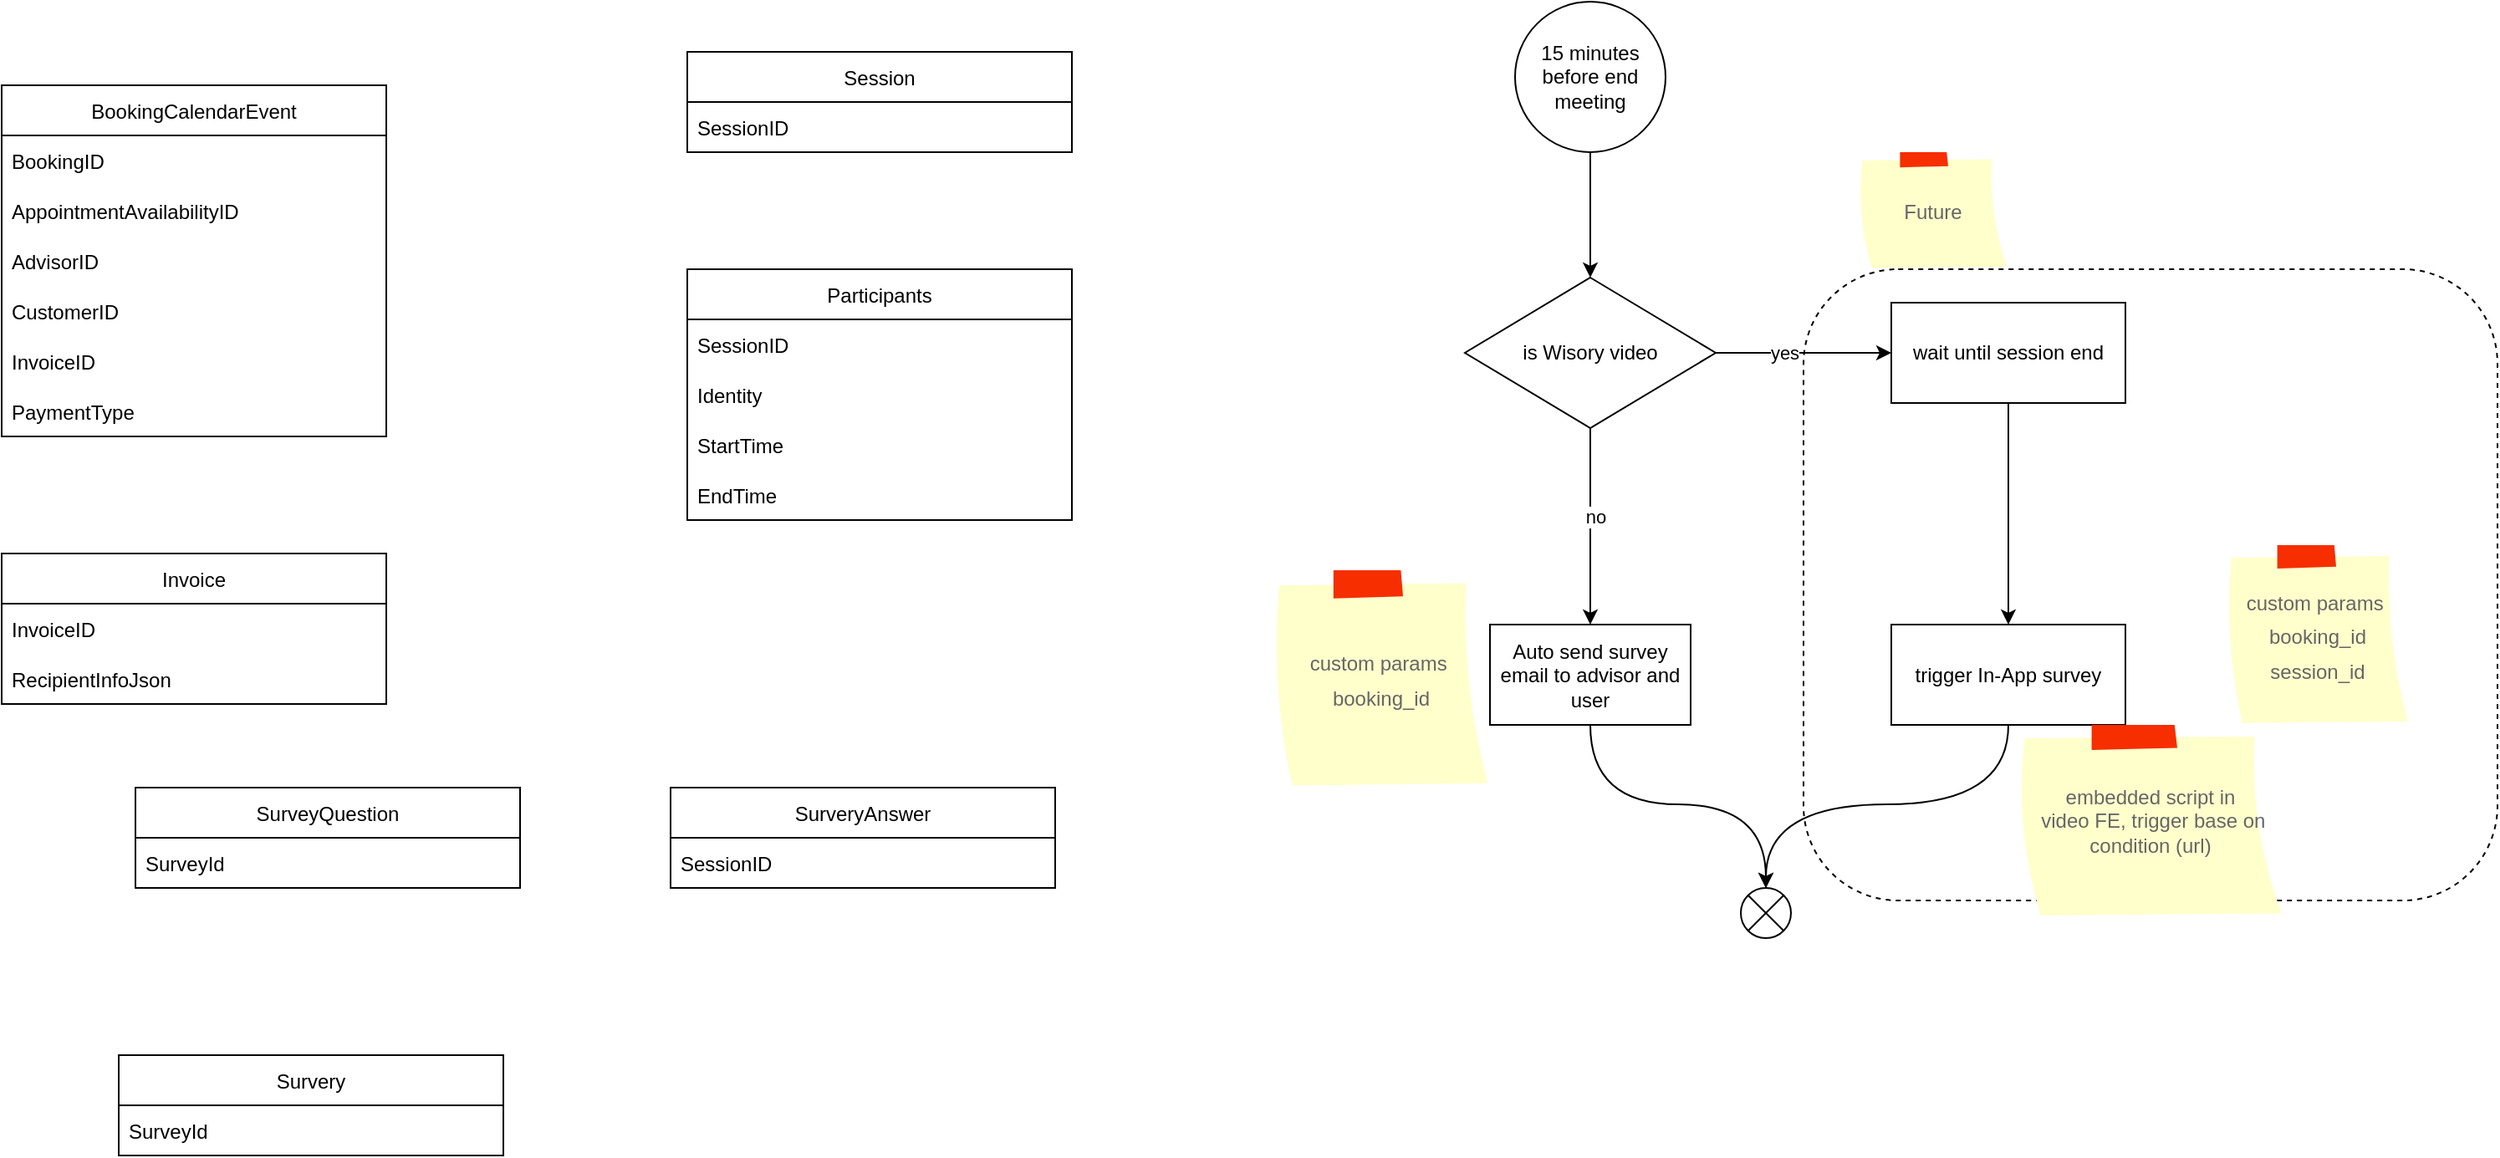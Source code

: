 <mxfile version="17.1.3" type="github">
  <diagram id="lfYgqpBOch2WVpcmcgR3" name="Page-1">
    <mxGraphModel dx="1130" dy="637" grid="1" gridSize="10" guides="1" tooltips="1" connect="1" arrows="1" fold="1" page="1" pageScale="1" pageWidth="850" pageHeight="1100" math="0" shadow="0">
      <root>
        <mxCell id="0" />
        <mxCell id="1" parent="0" />
        <mxCell id="4CbpwEWaP5cOC91pDzxV-26" value="" style="rounded=1;whiteSpace=wrap;html=1;fontSize=12;fontColor=#666666;dashed=1;fillColor=none;" parent="1" vertex="1">
          <mxGeometry x="1147.5" y="190" width="415" height="377.5" as="geometry" />
        </mxCell>
        <mxCell id="_nOZ630G-RLL8ivHzCJn-2" value="BookingCalendarEvent" style="swimlane;fontStyle=0;childLayout=stackLayout;horizontal=1;startSize=30;horizontalStack=0;resizeParent=1;resizeParentMax=0;resizeLast=0;collapsible=1;marginBottom=0;" parent="1" vertex="1">
          <mxGeometry x="70" y="80" width="230" height="210" as="geometry" />
        </mxCell>
        <mxCell id="_nOZ630G-RLL8ivHzCJn-3" value="BookingID" style="text;strokeColor=none;fillColor=none;align=left;verticalAlign=middle;spacingLeft=4;spacingRight=4;overflow=hidden;points=[[0,0.5],[1,0.5]];portConstraint=eastwest;rotatable=0;" parent="_nOZ630G-RLL8ivHzCJn-2" vertex="1">
          <mxGeometry y="30" width="230" height="30" as="geometry" />
        </mxCell>
        <mxCell id="_nOZ630G-RLL8ivHzCJn-4" value="AppointmentAvailabilityID" style="text;strokeColor=none;fillColor=none;align=left;verticalAlign=middle;spacingLeft=4;spacingRight=4;overflow=hidden;points=[[0,0.5],[1,0.5]];portConstraint=eastwest;rotatable=0;" parent="_nOZ630G-RLL8ivHzCJn-2" vertex="1">
          <mxGeometry y="60" width="230" height="30" as="geometry" />
        </mxCell>
        <mxCell id="_nOZ630G-RLL8ivHzCJn-5" value="AdvisorID" style="text;strokeColor=none;fillColor=none;align=left;verticalAlign=middle;spacingLeft=4;spacingRight=4;overflow=hidden;points=[[0,0.5],[1,0.5]];portConstraint=eastwest;rotatable=0;" parent="_nOZ630G-RLL8ivHzCJn-2" vertex="1">
          <mxGeometry y="90" width="230" height="30" as="geometry" />
        </mxCell>
        <mxCell id="_nOZ630G-RLL8ivHzCJn-10" value="CustomerID" style="text;strokeColor=none;fillColor=none;align=left;verticalAlign=middle;spacingLeft=4;spacingRight=4;overflow=hidden;points=[[0,0.5],[1,0.5]];portConstraint=eastwest;rotatable=0;" parent="_nOZ630G-RLL8ivHzCJn-2" vertex="1">
          <mxGeometry y="120" width="230" height="30" as="geometry" />
        </mxCell>
        <mxCell id="_nOZ630G-RLL8ivHzCJn-11" value="InvoiceID" style="text;strokeColor=none;fillColor=none;align=left;verticalAlign=middle;spacingLeft=4;spacingRight=4;overflow=hidden;points=[[0,0.5],[1,0.5]];portConstraint=eastwest;rotatable=0;" parent="_nOZ630G-RLL8ivHzCJn-2" vertex="1">
          <mxGeometry y="150" width="230" height="30" as="geometry" />
        </mxCell>
        <mxCell id="_nOZ630G-RLL8ivHzCJn-18" value="PaymentType" style="text;strokeColor=none;fillColor=none;align=left;verticalAlign=middle;spacingLeft=4;spacingRight=4;overflow=hidden;points=[[0,0.5],[1,0.5]];portConstraint=eastwest;rotatable=0;" parent="_nOZ630G-RLL8ivHzCJn-2" vertex="1">
          <mxGeometry y="180" width="230" height="30" as="geometry" />
        </mxCell>
        <mxCell id="_nOZ630G-RLL8ivHzCJn-12" value="Invoice" style="swimlane;fontStyle=0;childLayout=stackLayout;horizontal=1;startSize=30;horizontalStack=0;resizeParent=1;resizeParentMax=0;resizeLast=0;collapsible=1;marginBottom=0;" parent="1" vertex="1">
          <mxGeometry x="70" y="360" width="230" height="90" as="geometry" />
        </mxCell>
        <mxCell id="_nOZ630G-RLL8ivHzCJn-13" value="InvoiceID" style="text;strokeColor=none;fillColor=none;align=left;verticalAlign=middle;spacingLeft=4;spacingRight=4;overflow=hidden;points=[[0,0.5],[1,0.5]];portConstraint=eastwest;rotatable=0;" parent="_nOZ630G-RLL8ivHzCJn-12" vertex="1">
          <mxGeometry y="30" width="230" height="30" as="geometry" />
        </mxCell>
        <mxCell id="_nOZ630G-RLL8ivHzCJn-14" value="RecipientInfoJson" style="text;strokeColor=none;fillColor=none;align=left;verticalAlign=middle;spacingLeft=4;spacingRight=4;overflow=hidden;points=[[0,0.5],[1,0.5]];portConstraint=eastwest;rotatable=0;" parent="_nOZ630G-RLL8ivHzCJn-12" vertex="1">
          <mxGeometry y="60" width="230" height="30" as="geometry" />
        </mxCell>
        <mxCell id="_nOZ630G-RLL8ivHzCJn-19" value="Session" style="swimlane;fontStyle=0;childLayout=stackLayout;horizontal=1;startSize=30;horizontalStack=0;resizeParent=1;resizeParentMax=0;resizeLast=0;collapsible=1;marginBottom=0;" parent="1" vertex="1">
          <mxGeometry x="480" y="60" width="230" height="60" as="geometry" />
        </mxCell>
        <mxCell id="_nOZ630G-RLL8ivHzCJn-20" value="SessionID" style="text;strokeColor=none;fillColor=none;align=left;verticalAlign=middle;spacingLeft=4;spacingRight=4;overflow=hidden;points=[[0,0.5],[1,0.5]];portConstraint=eastwest;rotatable=0;" parent="_nOZ630G-RLL8ivHzCJn-19" vertex="1">
          <mxGeometry y="30" width="230" height="30" as="geometry" />
        </mxCell>
        <mxCell id="_nOZ630G-RLL8ivHzCJn-26" value="Participants" style="swimlane;fontStyle=0;childLayout=stackLayout;horizontal=1;startSize=30;horizontalStack=0;resizeParent=1;resizeParentMax=0;resizeLast=0;collapsible=1;marginBottom=0;" parent="1" vertex="1">
          <mxGeometry x="480" y="190" width="230" height="150" as="geometry" />
        </mxCell>
        <mxCell id="_nOZ630G-RLL8ivHzCJn-27" value="SessionID" style="text;strokeColor=none;fillColor=none;align=left;verticalAlign=middle;spacingLeft=4;spacingRight=4;overflow=hidden;points=[[0,0.5],[1,0.5]];portConstraint=eastwest;rotatable=0;" parent="_nOZ630G-RLL8ivHzCJn-26" vertex="1">
          <mxGeometry y="30" width="230" height="30" as="geometry" />
        </mxCell>
        <mxCell id="_nOZ630G-RLL8ivHzCJn-28" value="Identity" style="text;strokeColor=none;fillColor=none;align=left;verticalAlign=middle;spacingLeft=4;spacingRight=4;overflow=hidden;points=[[0,0.5],[1,0.5]];portConstraint=eastwest;rotatable=0;" parent="_nOZ630G-RLL8ivHzCJn-26" vertex="1">
          <mxGeometry y="60" width="230" height="30" as="geometry" />
        </mxCell>
        <mxCell id="_nOZ630G-RLL8ivHzCJn-29" value="StartTime" style="text;strokeColor=none;fillColor=none;align=left;verticalAlign=middle;spacingLeft=4;spacingRight=4;overflow=hidden;points=[[0,0.5],[1,0.5]];portConstraint=eastwest;rotatable=0;" parent="_nOZ630G-RLL8ivHzCJn-26" vertex="1">
          <mxGeometry y="90" width="230" height="30" as="geometry" />
        </mxCell>
        <mxCell id="_nOZ630G-RLL8ivHzCJn-30" value="EndTime" style="text;strokeColor=none;fillColor=none;align=left;verticalAlign=middle;spacingLeft=4;spacingRight=4;overflow=hidden;points=[[0,0.5],[1,0.5]];portConstraint=eastwest;rotatable=0;" parent="_nOZ630G-RLL8ivHzCJn-26" vertex="1">
          <mxGeometry y="120" width="230" height="30" as="geometry" />
        </mxCell>
        <mxCell id="_nOZ630G-RLL8ivHzCJn-32" value="SurveyQuestion" style="swimlane;fontStyle=0;childLayout=stackLayout;horizontal=1;startSize=30;horizontalStack=0;resizeParent=1;resizeParentMax=0;resizeLast=0;collapsible=1;marginBottom=0;" parent="1" vertex="1">
          <mxGeometry x="150" y="500" width="230" height="60" as="geometry" />
        </mxCell>
        <mxCell id="_nOZ630G-RLL8ivHzCJn-33" value="SurveyId" style="text;strokeColor=none;fillColor=none;align=left;verticalAlign=middle;spacingLeft=4;spacingRight=4;overflow=hidden;points=[[0,0.5],[1,0.5]];portConstraint=eastwest;rotatable=0;" parent="_nOZ630G-RLL8ivHzCJn-32" vertex="1">
          <mxGeometry y="30" width="230" height="30" as="geometry" />
        </mxCell>
        <mxCell id="_nOZ630G-RLL8ivHzCJn-34" value="SurveryAnswer" style="swimlane;fontStyle=0;childLayout=stackLayout;horizontal=1;startSize=30;horizontalStack=0;resizeParent=1;resizeParentMax=0;resizeLast=0;collapsible=1;marginBottom=0;" parent="1" vertex="1">
          <mxGeometry x="470" y="500" width="230" height="60" as="geometry" />
        </mxCell>
        <mxCell id="_nOZ630G-RLL8ivHzCJn-35" value="SessionID" style="text;strokeColor=none;fillColor=none;align=left;verticalAlign=middle;spacingLeft=4;spacingRight=4;overflow=hidden;points=[[0,0.5],[1,0.5]];portConstraint=eastwest;rotatable=0;" parent="_nOZ630G-RLL8ivHzCJn-34" vertex="1">
          <mxGeometry y="30" width="230" height="30" as="geometry" />
        </mxCell>
        <mxCell id="_nOZ630G-RLL8ivHzCJn-37" value="Survery" style="swimlane;fontStyle=0;childLayout=stackLayout;horizontal=1;startSize=30;horizontalStack=0;resizeParent=1;resizeParentMax=0;resizeLast=0;collapsible=1;marginBottom=0;" parent="1" vertex="1">
          <mxGeometry x="140" y="660" width="230" height="60" as="geometry" />
        </mxCell>
        <mxCell id="_nOZ630G-RLL8ivHzCJn-38" value="SurveyId" style="text;strokeColor=none;fillColor=none;align=left;verticalAlign=middle;spacingLeft=4;spacingRight=4;overflow=hidden;points=[[0,0.5],[1,0.5]];portConstraint=eastwest;rotatable=0;" parent="_nOZ630G-RLL8ivHzCJn-37" vertex="1">
          <mxGeometry y="30" width="230" height="30" as="geometry" />
        </mxCell>
        <mxCell id="4CbpwEWaP5cOC91pDzxV-5" style="edgeStyle=orthogonalEdgeStyle;orthogonalLoop=1;jettySize=auto;html=1;curved=1;" parent="1" source="4CbpwEWaP5cOC91pDzxV-3" target="4CbpwEWaP5cOC91pDzxV-4" edge="1">
          <mxGeometry relative="1" as="geometry" />
        </mxCell>
        <mxCell id="4CbpwEWaP5cOC91pDzxV-3" value="15 minutes before end meeting" style="ellipse;whiteSpace=wrap;html=1;aspect=fixed;" parent="1" vertex="1">
          <mxGeometry x="975" y="30" width="90" height="90" as="geometry" />
        </mxCell>
        <mxCell id="4CbpwEWaP5cOC91pDzxV-7" value="" style="edgeStyle=orthogonalEdgeStyle;orthogonalLoop=1;jettySize=auto;html=1;curved=1;" parent="1" source="4CbpwEWaP5cOC91pDzxV-4" target="4CbpwEWaP5cOC91pDzxV-6" edge="1">
          <mxGeometry relative="1" as="geometry" />
        </mxCell>
        <mxCell id="4CbpwEWaP5cOC91pDzxV-10" value="yes" style="edgeLabel;html=1;align=center;verticalAlign=middle;resizable=0;points=[];" parent="4CbpwEWaP5cOC91pDzxV-7" vertex="1" connectable="0">
          <mxGeometry x="-0.233" y="1" relative="1" as="geometry">
            <mxPoint y="1" as="offset" />
          </mxGeometry>
        </mxCell>
        <mxCell id="4CbpwEWaP5cOC91pDzxV-9" value="" style="edgeStyle=orthogonalEdgeStyle;orthogonalLoop=1;jettySize=auto;html=1;curved=1;" parent="1" source="4CbpwEWaP5cOC91pDzxV-4" target="4CbpwEWaP5cOC91pDzxV-8" edge="1">
          <mxGeometry relative="1" as="geometry" />
        </mxCell>
        <mxCell id="4CbpwEWaP5cOC91pDzxV-11" value="no" style="edgeLabel;html=1;align=center;verticalAlign=middle;resizable=0;points=[];" parent="4CbpwEWaP5cOC91pDzxV-9" vertex="1" connectable="0">
          <mxGeometry x="-0.1" y="3" relative="1" as="geometry">
            <mxPoint as="offset" />
          </mxGeometry>
        </mxCell>
        <mxCell id="4CbpwEWaP5cOC91pDzxV-4" value="is Wisory video" style="rhombus;whiteSpace=wrap;html=1;" parent="1" vertex="1">
          <mxGeometry x="945" y="195" width="150" height="90" as="geometry" />
        </mxCell>
        <mxCell id="4CbpwEWaP5cOC91pDzxV-14" value="" style="edgeStyle=orthogonalEdgeStyle;orthogonalLoop=1;jettySize=auto;html=1;curved=1;" parent="1" source="4CbpwEWaP5cOC91pDzxV-6" target="4CbpwEWaP5cOC91pDzxV-13" edge="1">
          <mxGeometry relative="1" as="geometry" />
        </mxCell>
        <mxCell id="4CbpwEWaP5cOC91pDzxV-6" value="wait until session end" style="whiteSpace=wrap;html=1;" parent="1" vertex="1">
          <mxGeometry x="1200" y="210" width="140" height="60" as="geometry" />
        </mxCell>
        <mxCell id="4CbpwEWaP5cOC91pDzxV-22" style="edgeStyle=orthogonalEdgeStyle;orthogonalLoop=1;jettySize=auto;html=1;entryX=0.5;entryY=0;entryDx=0;entryDy=0;fontSize=12;fontColor=#666666;curved=1;" parent="1" source="4CbpwEWaP5cOC91pDzxV-8" target="4CbpwEWaP5cOC91pDzxV-21" edge="1">
          <mxGeometry relative="1" as="geometry">
            <Array as="points">
              <mxPoint x="1020" y="510" />
              <mxPoint x="1125" y="510" />
            </Array>
          </mxGeometry>
        </mxCell>
        <mxCell id="4CbpwEWaP5cOC91pDzxV-8" value="Auto send survey email to advisor and user" style="whiteSpace=wrap;html=1;" parent="1" vertex="1">
          <mxGeometry x="960" y="402.5" width="120" height="60" as="geometry" />
        </mxCell>
        <mxCell id="4CbpwEWaP5cOC91pDzxV-23" style="edgeStyle=orthogonalEdgeStyle;orthogonalLoop=1;jettySize=auto;html=1;entryX=0.5;entryY=0;entryDx=0;entryDy=0;fontSize=12;fontColor=#666666;curved=1;" parent="1" source="4CbpwEWaP5cOC91pDzxV-13" target="4CbpwEWaP5cOC91pDzxV-21" edge="1">
          <mxGeometry relative="1" as="geometry">
            <Array as="points">
              <mxPoint x="1270" y="510" />
              <mxPoint x="1125" y="510" />
            </Array>
          </mxGeometry>
        </mxCell>
        <mxCell id="4CbpwEWaP5cOC91pDzxV-13" value="trigger In-App survey" style="whiteSpace=wrap;html=1;" parent="1" vertex="1">
          <mxGeometry x="1200" y="402.5" width="140" height="60" as="geometry" />
        </mxCell>
        <mxCell id="4CbpwEWaP5cOC91pDzxV-15" value="&lt;font style=&quot;font-size: 12px&quot;&gt;embedded&amp;nbsp;script in&lt;br&gt;&amp;nbsp;video FE, trigger base on condition (url)&lt;/font&gt;" style="strokeWidth=1;shadow=0;dashed=0;align=center;html=1;shape=mxgraph.mockup.text.stickyNote2;fontColor=#666666;mainText=;fontSize=10;whiteSpace=wrap;fillColor=#ffffcc;strokeColor=#F62E00;" parent="1" vertex="1">
          <mxGeometry x="1275" y="462.5" width="160" height="115" as="geometry" />
        </mxCell>
        <mxCell id="4CbpwEWaP5cOC91pDzxV-17" value="&lt;font style=&quot;font-size: 12px&quot;&gt;custom params&amp;nbsp;&lt;br&gt;booking_id&lt;/font&gt;" style="strokeWidth=1;shadow=0;dashed=0;align=center;html=1;shape=mxgraph.mockup.text.stickyNote2;fontColor=#666666;mainText=;fontSize=17;whiteSpace=wrap;fillColor=#ffffcc;strokeColor=#F62E00;" parent="1" vertex="1">
          <mxGeometry x="830" y="370" width="130" height="130" as="geometry" />
        </mxCell>
        <mxCell id="4CbpwEWaP5cOC91pDzxV-18" value="&lt;font style=&quot;font-size: 12px&quot;&gt;custom params&amp;nbsp;&lt;br&gt;booking_id&lt;br&gt;session_id&lt;br&gt;&lt;/font&gt;" style="strokeWidth=1;shadow=0;dashed=0;align=center;html=1;shape=mxgraph.mockup.text.stickyNote2;fontColor=#666666;mainText=;fontSize=17;whiteSpace=wrap;fillColor=#ffffcc;strokeColor=#F62E00;" parent="1" vertex="1">
          <mxGeometry x="1400" y="355" width="110" height="107.5" as="geometry" />
        </mxCell>
        <mxCell id="4CbpwEWaP5cOC91pDzxV-21" value="" style="shape=sumEllipse;perimeter=ellipsePerimeter;whiteSpace=wrap;html=1;backgroundOutline=1;fontSize=12;fontColor=#666666;" parent="1" vertex="1">
          <mxGeometry x="1110" y="560" width="30" height="30" as="geometry" />
        </mxCell>
        <mxCell id="jTlIyfF6Z50imKtyUBh5-2" value="&lt;span style=&quot;font-size: 12px&quot;&gt;Future&lt;/span&gt;" style="strokeWidth=1;shadow=0;dashed=0;align=center;html=1;shape=mxgraph.mockup.text.stickyNote2;fontColor=#666666;mainText=;fontSize=17;whiteSpace=wrap;fillColor=#ffffcc;strokeColor=#F62E00;" vertex="1" parent="1">
          <mxGeometry x="1180" y="120" width="90" height="70" as="geometry" />
        </mxCell>
      </root>
    </mxGraphModel>
  </diagram>
</mxfile>
